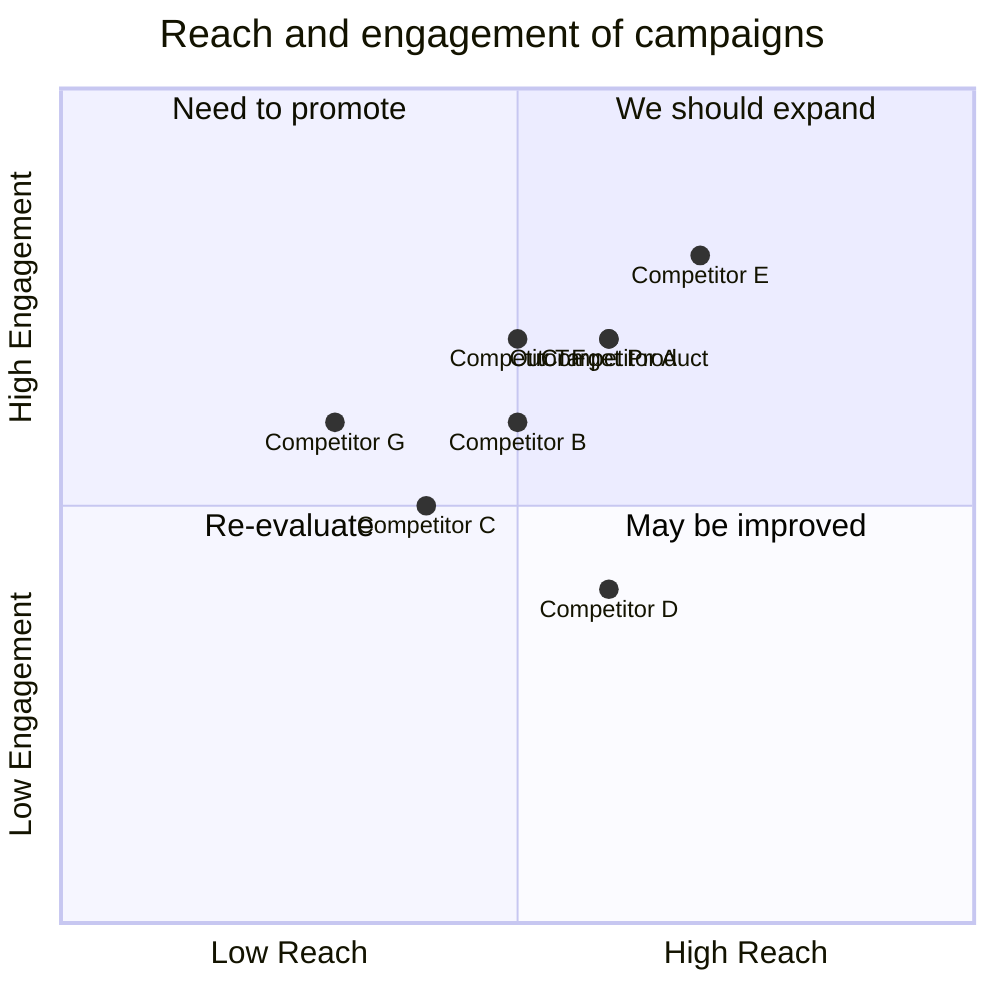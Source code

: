 quadrantChart
    title Reach and engagement of campaigns
    x-axis Low Reach --> High Reach
    y-axis Low Engagement --> High Engagement
    quadrant-1 We should expand
    quadrant-2 Need to promote
    quadrant-3 Re-evaluate
    quadrant-4 May be improved
    "Competitor A": [0.6, 0.7]
    "Competitor B": [0.5, 0.6]
    "Competitor C": [0.4, 0.5]
    "Competitor D": [0.6, 0.4]
    "Competitor E": [0.7, 0.8]
    "Competitor F": [0.5, 0.7]
    "Competitor G": [0.3, 0.6]
    "Our Target Product": [0.6, 0.7]